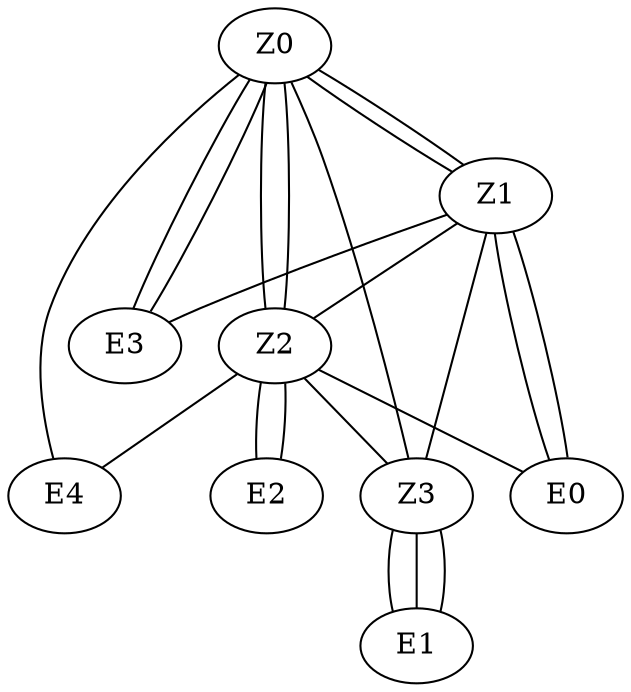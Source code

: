 graph linkages {
Z0 -- E3
Z0 -- E3
Z0 -- E4
Z0 -- Z2
Z0 -- Z2
Z0 -- Z1
Z0 -- Z1
Z0 -- Z3
Z1 -- E0
Z1 -- E3
Z1 -- E0
Z1 -- Z2
Z1 -- Z3
Z2 -- E4
Z2 -- E2
Z2 -- E2
Z2 -- E0
Z2 -- Z3
Z3 -- E1
Z3 -- E1
Z3 -- E1
}
